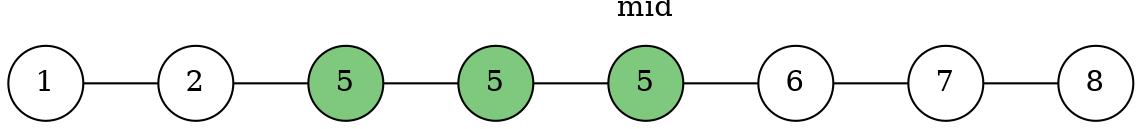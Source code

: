 graph tzy {
    node[shape=circle fixedsize=true style=filled fillcolor=white colorscheme=accent8 ];
    rankdir=LR;
    1--2--51--52--53--6--7--8;
    51,52,53[label=5, fillcolor=1];
    {rank=same
    mid[shape=plain]
    mid--53;
    }
    
}
